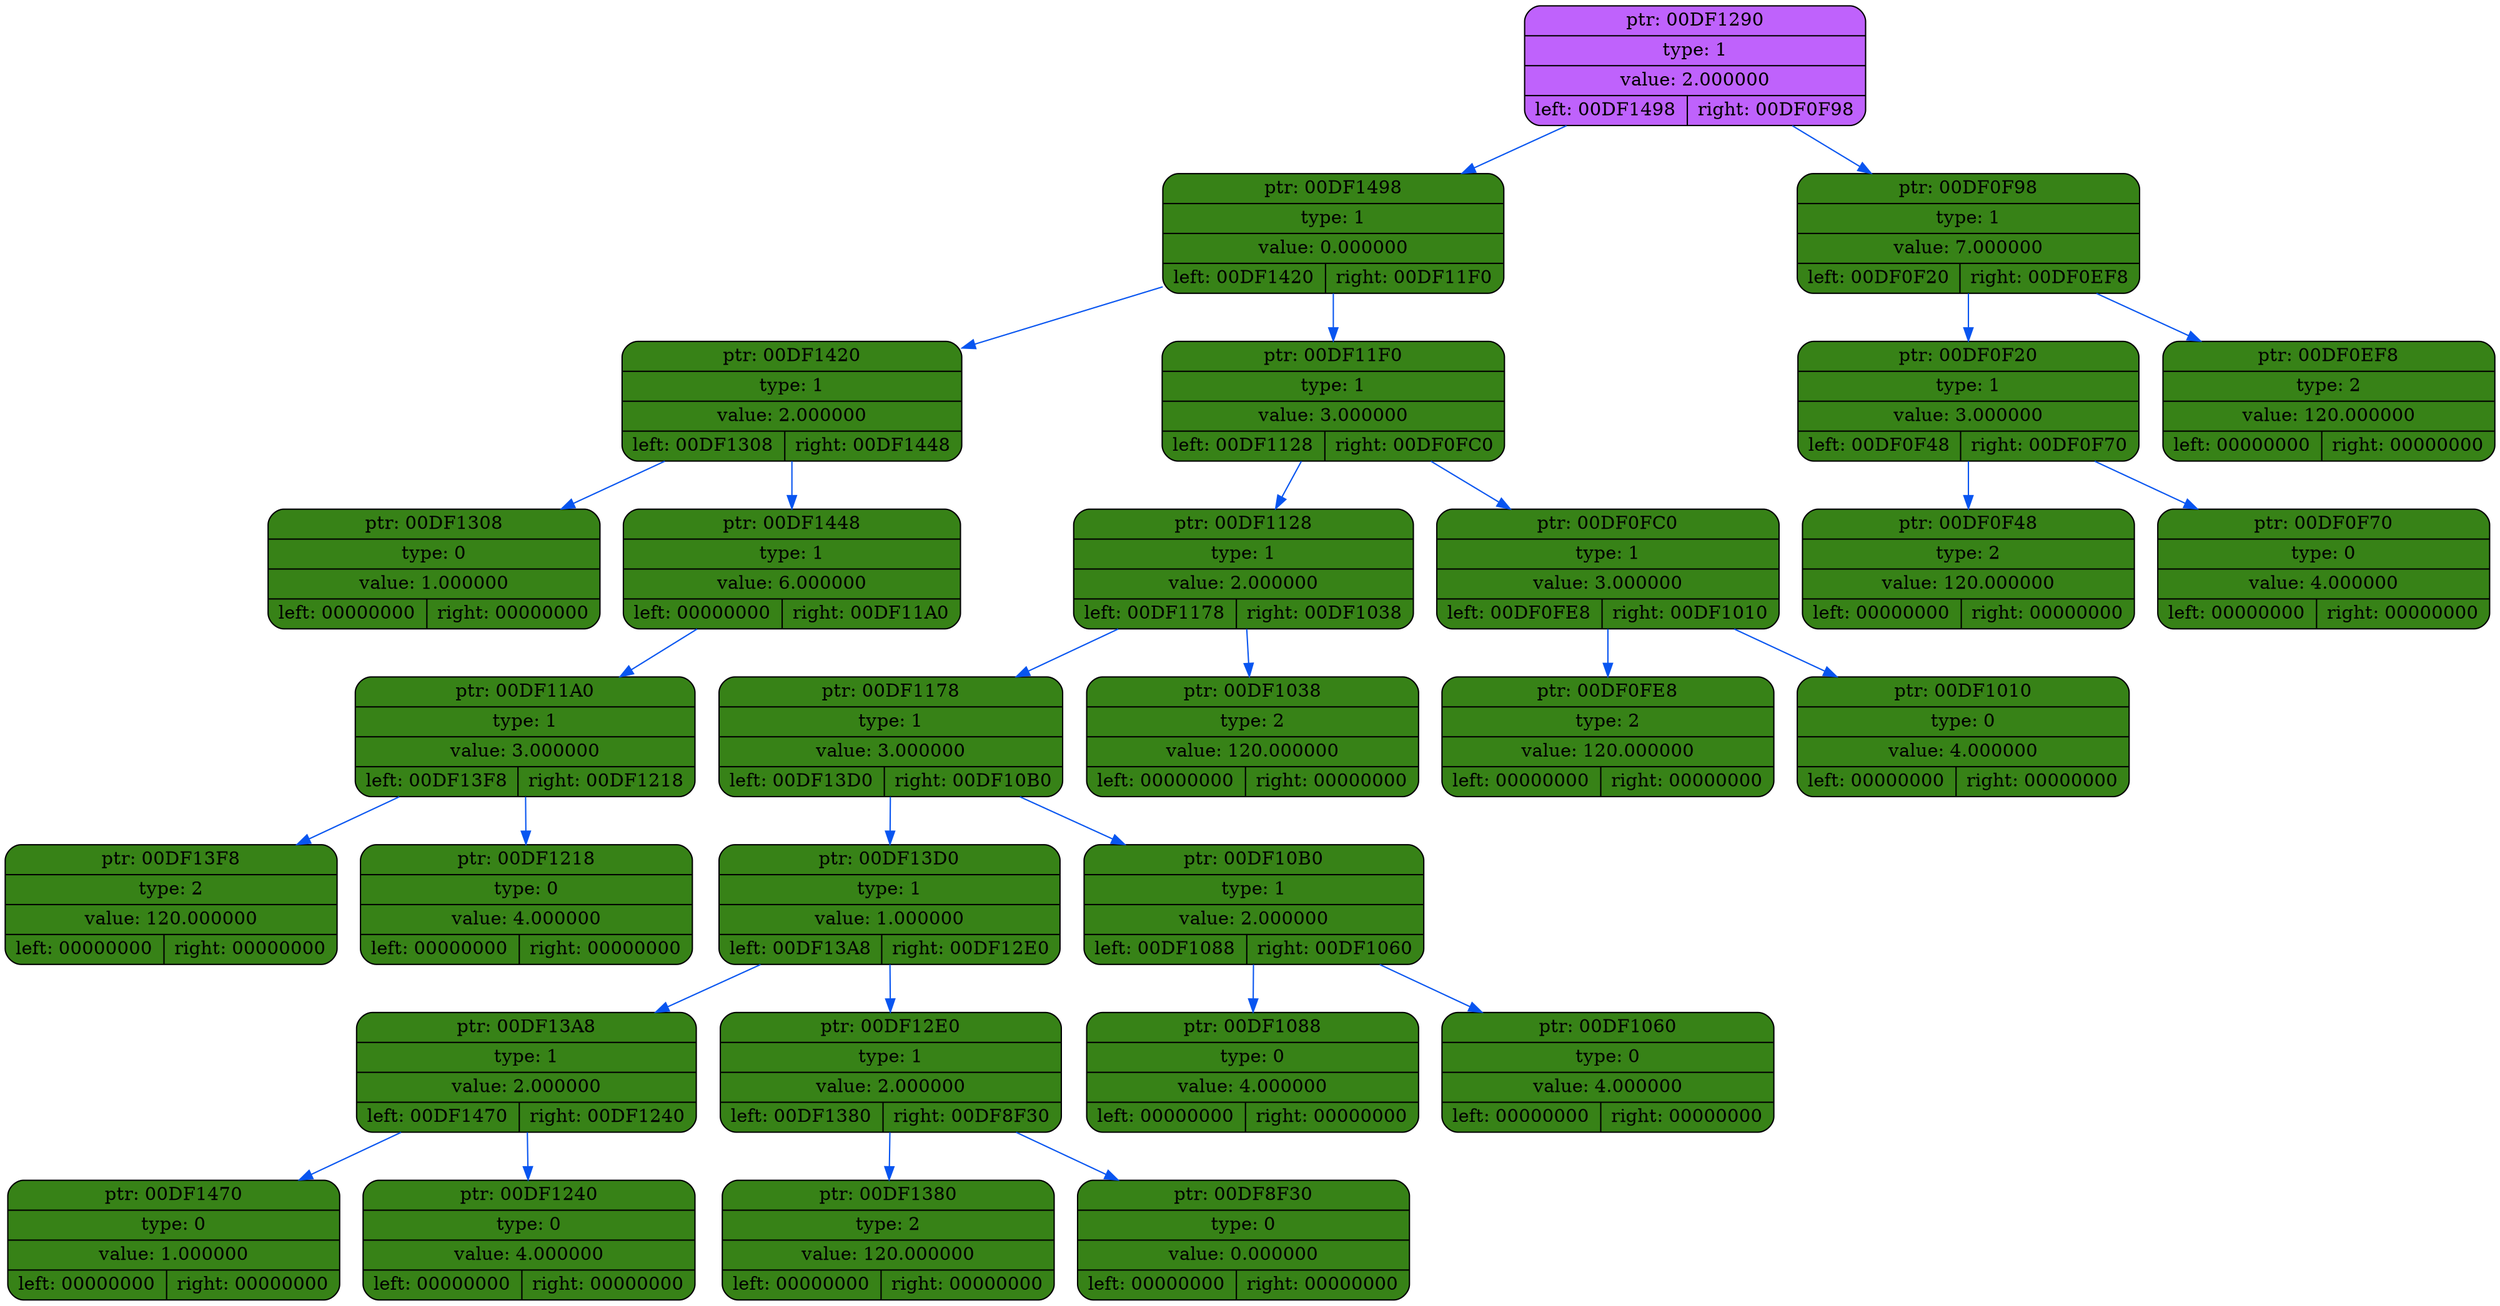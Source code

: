 digraph
{
    rankdir=TP

        node00DF1290[shape=record,style="rounded,filled",fillcolor="#BF62FC",label="{ ptr: 00DF1290 | type: 1 | value: 2.000000| { left: 00DF1498 | right: 00DF0F98 }}"];
    node00DF1290 -> node00DF1498[color="#0855F0"]
    node00DF1498[shape=record,style="rounded,filled",fillcolor="#378217",label="{ ptr: 00DF1498 | type: 1 | value: 0.000000| { left: 00DF1420 | right: 00DF11F0 }}"];
    node00DF1498 -> node00DF1420[color="#0855F0"]
    node00DF1420[shape=record,style="rounded,filled",fillcolor="#378217",label="{ ptr: 00DF1420 | type: 1 | value: 2.000000| { left: 00DF1308 | right: 00DF1448 }}"];
    node00DF1420 -> node00DF1308[color="#0855F0"]
    node00DF1308[shape=record,style="rounded,filled",fillcolor="#378217",label="{ ptr: 00DF1308 | type: 0 | value: 1.000000| { left: 00000000 | right: 00000000 }}"];
    node00DF1420 -> node00DF1448[color="#0855F0"]
    node00DF1448[shape=record,style="rounded,filled",fillcolor="#378217",label="{ ptr: 00DF1448 | type: 1 | value: 6.000000| { left: 00000000 | right: 00DF11A0 }}"];
    node00DF1448 -> node00DF11A0[color="#0855F0"]
    node00DF11A0[shape=record,style="rounded,filled",fillcolor="#378217",label="{ ptr: 00DF11A0 | type: 1 | value: 3.000000| { left: 00DF13F8 | right: 00DF1218 }}"];
    node00DF11A0 -> node00DF13F8[color="#0855F0"]
    node00DF13F8[shape=record,style="rounded,filled",fillcolor="#378217",label="{ ptr: 00DF13F8 | type: 2 | value: 120.000000| { left: 00000000 | right: 00000000 }}"];
    node00DF11A0 -> node00DF1218[color="#0855F0"]
    node00DF1218[shape=record,style="rounded,filled",fillcolor="#378217",label="{ ptr: 00DF1218 | type: 0 | value: 4.000000| { left: 00000000 | right: 00000000 }}"];
    node00DF1498 -> node00DF11F0[color="#0855F0"]
    node00DF11F0[shape=record,style="rounded,filled",fillcolor="#378217",label="{ ptr: 00DF11F0 | type: 1 | value: 3.000000| { left: 00DF1128 | right: 00DF0FC0 }}"];
    node00DF11F0 -> node00DF1128[color="#0855F0"]
    node00DF1128[shape=record,style="rounded,filled",fillcolor="#378217",label="{ ptr: 00DF1128 | type: 1 | value: 2.000000| { left: 00DF1178 | right: 00DF1038 }}"];
    node00DF1128 -> node00DF1178[color="#0855F0"]
    node00DF1178[shape=record,style="rounded,filled",fillcolor="#378217",label="{ ptr: 00DF1178 | type: 1 | value: 3.000000| { left: 00DF13D0 | right: 00DF10B0 }}"];
    node00DF1178 -> node00DF13D0[color="#0855F0"]
    node00DF13D0[shape=record,style="rounded,filled",fillcolor="#378217",label="{ ptr: 00DF13D0 | type: 1 | value: 1.000000| { left: 00DF13A8 | right: 00DF12E0 }}"];
    node00DF13D0 -> node00DF13A8[color="#0855F0"]
    node00DF13A8[shape=record,style="rounded,filled",fillcolor="#378217",label="{ ptr: 00DF13A8 | type: 1 | value: 2.000000| { left: 00DF1470 | right: 00DF1240 }}"];
    node00DF13A8 -> node00DF1470[color="#0855F0"]
    node00DF1470[shape=record,style="rounded,filled",fillcolor="#378217",label="{ ptr: 00DF1470 | type: 0 | value: 1.000000| { left: 00000000 | right: 00000000 }}"];
    node00DF13A8 -> node00DF1240[color="#0855F0"]
    node00DF1240[shape=record,style="rounded,filled",fillcolor="#378217",label="{ ptr: 00DF1240 | type: 0 | value: 4.000000| { left: 00000000 | right: 00000000 }}"];
    node00DF13D0 -> node00DF12E0[color="#0855F0"]
    node00DF12E0[shape=record,style="rounded,filled",fillcolor="#378217",label="{ ptr: 00DF12E0 | type: 1 | value: 2.000000| { left: 00DF1380 | right: 00DF8F30 }}"];
    node00DF12E0 -> node00DF1380[color="#0855F0"]
    node00DF1380[shape=record,style="rounded,filled",fillcolor="#378217",label="{ ptr: 00DF1380 | type: 2 | value: 120.000000| { left: 00000000 | right: 00000000 }}"];
    node00DF12E0 -> node00DF8F30[color="#0855F0"]
    node00DF8F30[shape=record,style="rounded,filled",fillcolor="#378217",label="{ ptr: 00DF8F30 | type: 0 | value: 0.000000| { left: 00000000 | right: 00000000 }}"];
    node00DF1178 -> node00DF10B0[color="#0855F0"]
    node00DF10B0[shape=record,style="rounded,filled",fillcolor="#378217",label="{ ptr: 00DF10B0 | type: 1 | value: 2.000000| { left: 00DF1088 | right: 00DF1060 }}"];
    node00DF10B0 -> node00DF1088[color="#0855F0"]
    node00DF1088[shape=record,style="rounded,filled",fillcolor="#378217",label="{ ptr: 00DF1088 | type: 0 | value: 4.000000| { left: 00000000 | right: 00000000 }}"];
    node00DF10B0 -> node00DF1060[color="#0855F0"]
    node00DF1060[shape=record,style="rounded,filled",fillcolor="#378217",label="{ ptr: 00DF1060 | type: 0 | value: 4.000000| { left: 00000000 | right: 00000000 }}"];
    node00DF1128 -> node00DF1038[color="#0855F0"]
    node00DF1038[shape=record,style="rounded,filled",fillcolor="#378217",label="{ ptr: 00DF1038 | type: 2 | value: 120.000000| { left: 00000000 | right: 00000000 }}"];
    node00DF11F0 -> node00DF0FC0[color="#0855F0"]
    node00DF0FC0[shape=record,style="rounded,filled",fillcolor="#378217",label="{ ptr: 00DF0FC0 | type: 1 | value: 3.000000| { left: 00DF0FE8 | right: 00DF1010 }}"];
    node00DF0FC0 -> node00DF0FE8[color="#0855F0"]
    node00DF0FE8[shape=record,style="rounded,filled",fillcolor="#378217",label="{ ptr: 00DF0FE8 | type: 2 | value: 120.000000| { left: 00000000 | right: 00000000 }}"];
    node00DF0FC0 -> node00DF1010[color="#0855F0"]
    node00DF1010[shape=record,style="rounded,filled",fillcolor="#378217",label="{ ptr: 00DF1010 | type: 0 | value: 4.000000| { left: 00000000 | right: 00000000 }}"];
    node00DF1290 -> node00DF0F98[color="#0855F0"]
    node00DF0F98[shape=record,style="rounded,filled",fillcolor="#378217",label="{ ptr: 00DF0F98 | type: 1 | value: 7.000000| { left: 00DF0F20 | right: 00DF0EF8 }}"];
    node00DF0F98 -> node00DF0F20[color="#0855F0"]
    node00DF0F20[shape=record,style="rounded,filled",fillcolor="#378217",label="{ ptr: 00DF0F20 | type: 1 | value: 3.000000| { left: 00DF0F48 | right: 00DF0F70 }}"];
    node00DF0F20 -> node00DF0F48[color="#0855F0"]
    node00DF0F48[shape=record,style="rounded,filled",fillcolor="#378217",label="{ ptr: 00DF0F48 | type: 2 | value: 120.000000| { left: 00000000 | right: 00000000 }}"];
    node00DF0F20 -> node00DF0F70[color="#0855F0"]
    node00DF0F70[shape=record,style="rounded,filled",fillcolor="#378217",label="{ ptr: 00DF0F70 | type: 0 | value: 4.000000| { left: 00000000 | right: 00000000 }}"];
    node00DF0F98 -> node00DF0EF8[color="#0855F0"]
    node00DF0EF8[shape=record,style="rounded,filled",fillcolor="#378217",label="{ ptr: 00DF0EF8 | type: 2 | value: 120.000000| { left: 00000000 | right: 00000000 }}"];
}
